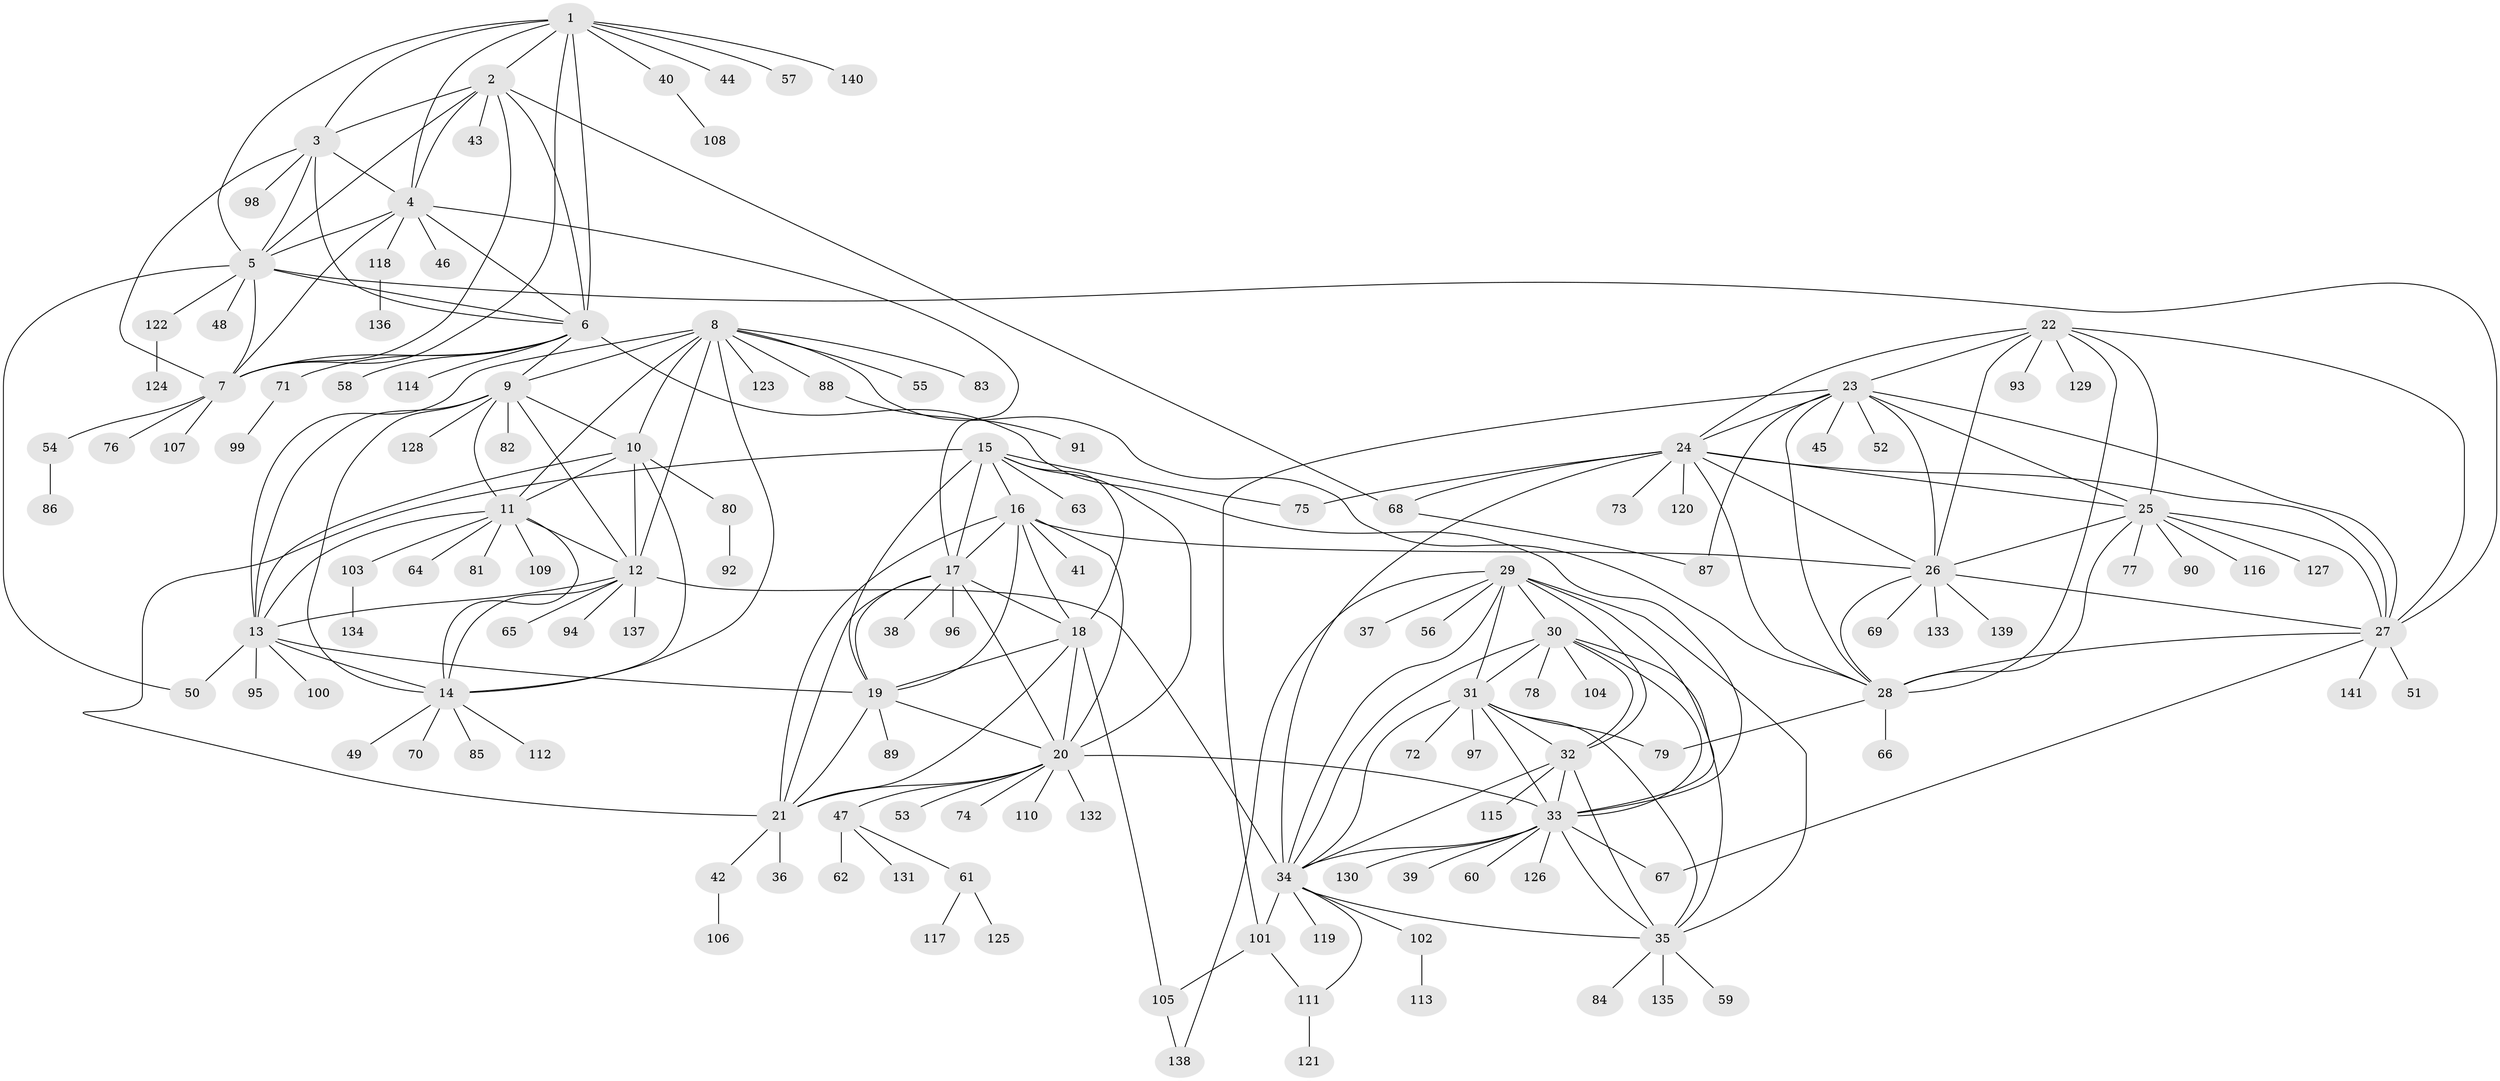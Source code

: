 // coarse degree distribution, {13: 0.018518518518518517, 6: 0.018518518518518517, 4: 0.018518518518518517, 11: 0.027777777777777776, 17: 0.009259259259259259, 7: 0.06481481481481481, 10: 0.046296296296296294, 8: 0.027777777777777776, 14: 0.009259259259259259, 9: 0.018518518518518517, 5: 0.009259259259259259, 1: 0.6296296296296297, 2: 0.08333333333333333, 3: 0.018518518518518517}
// Generated by graph-tools (version 1.1) at 2025/52/02/27/25 19:52:15]
// undirected, 141 vertices, 231 edges
graph export_dot {
graph [start="1"]
  node [color=gray90,style=filled];
  1;
  2;
  3;
  4;
  5;
  6;
  7;
  8;
  9;
  10;
  11;
  12;
  13;
  14;
  15;
  16;
  17;
  18;
  19;
  20;
  21;
  22;
  23;
  24;
  25;
  26;
  27;
  28;
  29;
  30;
  31;
  32;
  33;
  34;
  35;
  36;
  37;
  38;
  39;
  40;
  41;
  42;
  43;
  44;
  45;
  46;
  47;
  48;
  49;
  50;
  51;
  52;
  53;
  54;
  55;
  56;
  57;
  58;
  59;
  60;
  61;
  62;
  63;
  64;
  65;
  66;
  67;
  68;
  69;
  70;
  71;
  72;
  73;
  74;
  75;
  76;
  77;
  78;
  79;
  80;
  81;
  82;
  83;
  84;
  85;
  86;
  87;
  88;
  89;
  90;
  91;
  92;
  93;
  94;
  95;
  96;
  97;
  98;
  99;
  100;
  101;
  102;
  103;
  104;
  105;
  106;
  107;
  108;
  109;
  110;
  111;
  112;
  113;
  114;
  115;
  116;
  117;
  118;
  119;
  120;
  121;
  122;
  123;
  124;
  125;
  126;
  127;
  128;
  129;
  130;
  131;
  132;
  133;
  134;
  135;
  136;
  137;
  138;
  139;
  140;
  141;
  1 -- 2;
  1 -- 3;
  1 -- 4;
  1 -- 5;
  1 -- 6;
  1 -- 7;
  1 -- 40;
  1 -- 44;
  1 -- 57;
  1 -- 140;
  2 -- 3;
  2 -- 4;
  2 -- 5;
  2 -- 6;
  2 -- 7;
  2 -- 43;
  2 -- 68;
  3 -- 4;
  3 -- 5;
  3 -- 6;
  3 -- 7;
  3 -- 98;
  4 -- 5;
  4 -- 6;
  4 -- 7;
  4 -- 17;
  4 -- 46;
  4 -- 118;
  5 -- 6;
  5 -- 7;
  5 -- 27;
  5 -- 48;
  5 -- 50;
  5 -- 122;
  6 -- 7;
  6 -- 9;
  6 -- 33;
  6 -- 58;
  6 -- 71;
  6 -- 114;
  7 -- 54;
  7 -- 76;
  7 -- 107;
  8 -- 9;
  8 -- 10;
  8 -- 11;
  8 -- 12;
  8 -- 13;
  8 -- 14;
  8 -- 28;
  8 -- 55;
  8 -- 83;
  8 -- 88;
  8 -- 123;
  9 -- 10;
  9 -- 11;
  9 -- 12;
  9 -- 13;
  9 -- 14;
  9 -- 82;
  9 -- 128;
  10 -- 11;
  10 -- 12;
  10 -- 13;
  10 -- 14;
  10 -- 80;
  11 -- 12;
  11 -- 13;
  11 -- 14;
  11 -- 64;
  11 -- 81;
  11 -- 103;
  11 -- 109;
  12 -- 13;
  12 -- 14;
  12 -- 34;
  12 -- 65;
  12 -- 94;
  12 -- 137;
  13 -- 14;
  13 -- 19;
  13 -- 50;
  13 -- 95;
  13 -- 100;
  14 -- 49;
  14 -- 70;
  14 -- 85;
  14 -- 112;
  15 -- 16;
  15 -- 17;
  15 -- 18;
  15 -- 19;
  15 -- 20;
  15 -- 21;
  15 -- 63;
  15 -- 75;
  16 -- 17;
  16 -- 18;
  16 -- 19;
  16 -- 20;
  16 -- 21;
  16 -- 26;
  16 -- 41;
  17 -- 18;
  17 -- 19;
  17 -- 20;
  17 -- 21;
  17 -- 38;
  17 -- 96;
  18 -- 19;
  18 -- 20;
  18 -- 21;
  18 -- 105;
  19 -- 20;
  19 -- 21;
  19 -- 89;
  20 -- 21;
  20 -- 33;
  20 -- 47;
  20 -- 53;
  20 -- 74;
  20 -- 110;
  20 -- 132;
  21 -- 36;
  21 -- 42;
  22 -- 23;
  22 -- 24;
  22 -- 25;
  22 -- 26;
  22 -- 27;
  22 -- 28;
  22 -- 93;
  22 -- 129;
  23 -- 24;
  23 -- 25;
  23 -- 26;
  23 -- 27;
  23 -- 28;
  23 -- 45;
  23 -- 52;
  23 -- 87;
  23 -- 101;
  24 -- 25;
  24 -- 26;
  24 -- 27;
  24 -- 28;
  24 -- 34;
  24 -- 68;
  24 -- 73;
  24 -- 75;
  24 -- 120;
  25 -- 26;
  25 -- 27;
  25 -- 28;
  25 -- 77;
  25 -- 90;
  25 -- 116;
  25 -- 127;
  26 -- 27;
  26 -- 28;
  26 -- 69;
  26 -- 133;
  26 -- 139;
  27 -- 28;
  27 -- 51;
  27 -- 67;
  27 -- 141;
  28 -- 66;
  28 -- 79;
  29 -- 30;
  29 -- 31;
  29 -- 32;
  29 -- 33;
  29 -- 34;
  29 -- 35;
  29 -- 37;
  29 -- 56;
  29 -- 138;
  30 -- 31;
  30 -- 32;
  30 -- 33;
  30 -- 34;
  30 -- 35;
  30 -- 78;
  30 -- 104;
  31 -- 32;
  31 -- 33;
  31 -- 34;
  31 -- 35;
  31 -- 72;
  31 -- 79;
  31 -- 97;
  32 -- 33;
  32 -- 34;
  32 -- 35;
  32 -- 115;
  33 -- 34;
  33 -- 35;
  33 -- 39;
  33 -- 60;
  33 -- 67;
  33 -- 126;
  33 -- 130;
  34 -- 35;
  34 -- 101;
  34 -- 102;
  34 -- 111;
  34 -- 119;
  35 -- 59;
  35 -- 84;
  35 -- 135;
  40 -- 108;
  42 -- 106;
  47 -- 61;
  47 -- 62;
  47 -- 131;
  54 -- 86;
  61 -- 117;
  61 -- 125;
  68 -- 87;
  71 -- 99;
  80 -- 92;
  88 -- 91;
  101 -- 105;
  101 -- 111;
  102 -- 113;
  103 -- 134;
  105 -- 138;
  111 -- 121;
  118 -- 136;
  122 -- 124;
}
